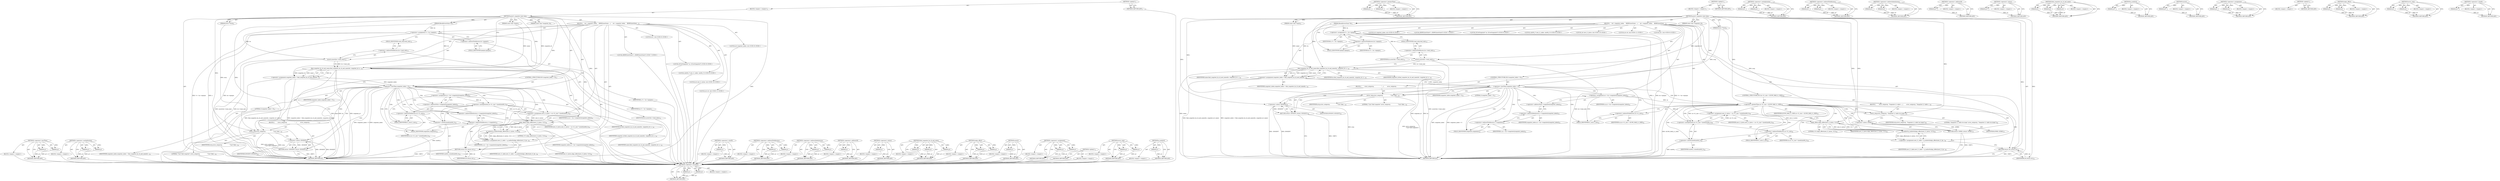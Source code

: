 digraph "&lt;operator&gt;.sizeOf" {
vulnerable_124 [label=<(METHOD,&lt;operator&gt;.lessThan)>];
vulnerable_125 [label=<(PARAM,p1)>];
vulnerable_126 [label=<(PARAM,p2)>];
vulnerable_127 [label=<(BLOCK,&lt;empty&gt;,&lt;empty&gt;)>];
vulnerable_128 [label=<(METHOD_RETURN,ANY)>];
vulnerable_147 [label=<(METHOD,&lt;operator&gt;.multiplication)>];
vulnerable_148 [label=<(PARAM,p1)>];
vulnerable_149 [label=<(PARAM,p2)>];
vulnerable_150 [label=<(BLOCK,&lt;empty&gt;,&lt;empty&gt;)>];
vulnerable_151 [label=<(METHOD_RETURN,ANY)>];
vulnerable_6 [label=<(METHOD,&lt;global&gt;)<SUB>1</SUB>>];
vulnerable_7 [label=<(BLOCK,&lt;empty&gt;,&lt;empty&gt;)<SUB>1</SUB>>];
vulnerable_8 [label=<(METHOD,qcow2_snapshot_load_tmp)<SUB>1</SUB>>];
vulnerable_9 [label=<(PARAM,BlockDriverState *bs)<SUB>1</SUB>>];
vulnerable_10 [label=<(PARAM,const char *snapshot_id)<SUB>2</SUB>>];
vulnerable_11 [label=<(PARAM,const char *name)<SUB>3</SUB>>];
vulnerable_12 [label=<(PARAM,Error **errp)<SUB>4</SUB>>];
vulnerable_13 [label=<(BLOCK,{
    int i, snapshot_index;
    BDRVQcowState ...,{
    int i, snapshot_index;
    BDRVQcowState ...)<SUB>5</SUB>>];
vulnerable_14 [label="<(LOCAL,int i: int)<SUB>6</SUB>>"];
vulnerable_15 [label="<(LOCAL,int snapshot_index: int)<SUB>6</SUB>>"];
vulnerable_16 [label="<(LOCAL,BDRVQcowState* s: BDRVQcowState*)<SUB>7</SUB>>"];
vulnerable_17 [label=<(&lt;operator&gt;.assignment,*s = bs-&gt;opaque)<SUB>7</SUB>>];
vulnerable_18 [label=<(IDENTIFIER,s,*s = bs-&gt;opaque)<SUB>7</SUB>>];
vulnerable_19 [label=<(&lt;operator&gt;.indirectFieldAccess,bs-&gt;opaque)<SUB>7</SUB>>];
vulnerable_20 [label=<(IDENTIFIER,bs,*s = bs-&gt;opaque)<SUB>7</SUB>>];
vulnerable_21 [label=<(FIELD_IDENTIFIER,opaque,opaque)<SUB>7</SUB>>];
vulnerable_22 [label="<(LOCAL,QCowSnapshot* sn: QCowSnapshot*)<SUB>8</SUB>>"];
vulnerable_23 [label="<(LOCAL,uint64_t* new_l1_table: uint64_t*)<SUB>9</SUB>>"];
vulnerable_24 [label="<(LOCAL,int new_l1_bytes: int)<SUB>10</SUB>>"];
vulnerable_25 [label="<(LOCAL,int ret: int)<SUB>11</SUB>>"];
vulnerable_26 [label=<(assert,assert(bs-&gt;read_only))<SUB>13</SUB>>];
vulnerable_27 [label=<(&lt;operator&gt;.indirectFieldAccess,bs-&gt;read_only)<SUB>13</SUB>>];
vulnerable_28 [label=<(IDENTIFIER,bs,assert(bs-&gt;read_only))<SUB>13</SUB>>];
vulnerable_29 [label=<(FIELD_IDENTIFIER,read_only,read_only)<SUB>13</SUB>>];
vulnerable_30 [label=<(&lt;operator&gt;.assignment,snapshot_index = find_snapshot_by_id_and_name(b...)<SUB>16</SUB>>];
vulnerable_31 [label=<(IDENTIFIER,snapshot_index,snapshot_index = find_snapshot_by_id_and_name(b...)<SUB>16</SUB>>];
vulnerable_32 [label=<(find_snapshot_by_id_and_name,find_snapshot_by_id_and_name(bs, snapshot_id, n...)<SUB>16</SUB>>];
vulnerable_33 [label=<(IDENTIFIER,bs,find_snapshot_by_id_and_name(bs, snapshot_id, n...)<SUB>16</SUB>>];
vulnerable_34 [label=<(IDENTIFIER,snapshot_id,find_snapshot_by_id_and_name(bs, snapshot_id, n...)<SUB>16</SUB>>];
vulnerable_35 [label=<(IDENTIFIER,name,find_snapshot_by_id_and_name(bs, snapshot_id, n...)<SUB>16</SUB>>];
vulnerable_36 [label=<(CONTROL_STRUCTURE,IF,if (snapshot_index &lt; 0))<SUB>17</SUB>>];
vulnerable_37 [label=<(&lt;operator&gt;.lessThan,snapshot_index &lt; 0)<SUB>17</SUB>>];
vulnerable_38 [label=<(IDENTIFIER,snapshot_index,snapshot_index &lt; 0)<SUB>17</SUB>>];
vulnerable_39 [label=<(LITERAL,0,snapshot_index &lt; 0)<SUB>17</SUB>>];
vulnerable_40 [label=<(BLOCK,{
        error_setg(errp,
                   &quot;...,{
        error_setg(errp,
                   &quot;...)<SUB>17</SUB>>];
vulnerable_41 [label=<(error_setg,error_setg(errp,
                   &quot;Can't find...)<SUB>18</SUB>>];
vulnerable_42 [label=<(IDENTIFIER,errp,error_setg(errp,
                   &quot;Can't find...)<SUB>18</SUB>>];
vulnerable_43 [label=<(LITERAL,&quot;Can't find snapshot&quot;,error_setg(errp,
                   &quot;Can't find...)<SUB>19</SUB>>];
vulnerable_44 [label=<(RETURN,return -ENOENT;,return -ENOENT;)<SUB>20</SUB>>];
vulnerable_45 [label=<(&lt;operator&gt;.minus,-ENOENT)<SUB>20</SUB>>];
vulnerable_46 [label=<(IDENTIFIER,ENOENT,-ENOENT)<SUB>20</SUB>>];
vulnerable_47 [label=<(&lt;operator&gt;.assignment,sn = &amp;s-&gt;snapshots[snapshot_index])<SUB>22</SUB>>];
vulnerable_48 [label=<(IDENTIFIER,sn,sn = &amp;s-&gt;snapshots[snapshot_index])<SUB>22</SUB>>];
vulnerable_49 [label=<(&lt;operator&gt;.addressOf,&amp;s-&gt;snapshots[snapshot_index])<SUB>22</SUB>>];
vulnerable_50 [label=<(&lt;operator&gt;.indirectIndexAccess,s-&gt;snapshots[snapshot_index])<SUB>22</SUB>>];
vulnerable_51 [label=<(&lt;operator&gt;.indirectFieldAccess,s-&gt;snapshots)<SUB>22</SUB>>];
vulnerable_52 [label=<(IDENTIFIER,s,sn = &amp;s-&gt;snapshots[snapshot_index])<SUB>22</SUB>>];
vulnerable_53 [label=<(FIELD_IDENTIFIER,snapshots,snapshots)<SUB>22</SUB>>];
vulnerable_54 [label=<(IDENTIFIER,snapshot_index,sn = &amp;s-&gt;snapshots[snapshot_index])<SUB>22</SUB>>];
vulnerable_55 [label=<(&lt;operator&gt;.assignment,new_l1_bytes = sn-&gt;l1_size * sizeof(uint64_t))<SUB>25</SUB>>];
vulnerable_56 [label=<(IDENTIFIER,new_l1_bytes,new_l1_bytes = sn-&gt;l1_size * sizeof(uint64_t))<SUB>25</SUB>>];
vulnerable_57 [label=<(&lt;operator&gt;.multiplication,sn-&gt;l1_size * sizeof(uint64_t))<SUB>25</SUB>>];
vulnerable_58 [label=<(&lt;operator&gt;.indirectFieldAccess,sn-&gt;l1_size)<SUB>25</SUB>>];
vulnerable_59 [label=<(IDENTIFIER,sn,sn-&gt;l1_size * sizeof(uint64_t))<SUB>25</SUB>>];
vulnerable_60 [label=<(FIELD_IDENTIFIER,l1_size,l1_size)<SUB>25</SUB>>];
vulnerable_61 [label=<(&lt;operator&gt;.sizeOf,sizeof(uint64_t))<SUB>25</SUB>>];
vulnerable_62 [label=<(IDENTIFIER,uint64_t,sizeof(uint64_t))<SUB>25</SUB>>];
vulnerable_63 [label=<(&lt;operator&gt;.assignment,new_l1_table = g_malloc0(align_offset(new_l1_by...)<SUB>26</SUB>>];
vulnerable_64 [label=<(IDENTIFIER,new_l1_table,new_l1_table = g_malloc0(align_offset(new_l1_by...)<SUB>26</SUB>>];
vulnerable_65 [label=<(g_malloc0,g_malloc0(align_offset(new_l1_bytes, 512)))<SUB>26</SUB>>];
vulnerable_66 [label=<(align_offset,align_offset(new_l1_bytes, 512))<SUB>26</SUB>>];
vulnerable_67 [label=<(IDENTIFIER,new_l1_bytes,align_offset(new_l1_bytes, 512))<SUB>26</SUB>>];
vulnerable_68 [label=<(LITERAL,512,align_offset(new_l1_bytes, 512))<SUB>26</SUB>>];
vulnerable_69 [label=<(RETURN,return ret;,return ret;)<SUB>27</SUB>>];
vulnerable_70 [label=<(IDENTIFIER,ret,return ret;)<SUB>27</SUB>>];
vulnerable_71 [label=<(METHOD_RETURN,int)<SUB>1</SUB>>];
vulnerable_73 [label=<(METHOD_RETURN,ANY)<SUB>1</SUB>>];
vulnerable_152 [label=<(METHOD,&lt;operator&gt;.sizeOf)>];
vulnerable_153 [label=<(PARAM,p1)>];
vulnerable_154 [label=<(BLOCK,&lt;empty&gt;,&lt;empty&gt;)>];
vulnerable_155 [label=<(METHOD_RETURN,ANY)>];
vulnerable_109 [label=<(METHOD,&lt;operator&gt;.indirectFieldAccess)>];
vulnerable_110 [label=<(PARAM,p1)>];
vulnerable_111 [label=<(PARAM,p2)>];
vulnerable_112 [label=<(BLOCK,&lt;empty&gt;,&lt;empty&gt;)>];
vulnerable_113 [label=<(METHOD_RETURN,ANY)>];
vulnerable_142 [label=<(METHOD,&lt;operator&gt;.indirectIndexAccess)>];
vulnerable_143 [label=<(PARAM,p1)>];
vulnerable_144 [label=<(PARAM,p2)>];
vulnerable_145 [label=<(BLOCK,&lt;empty&gt;,&lt;empty&gt;)>];
vulnerable_146 [label=<(METHOD_RETURN,ANY)>];
vulnerable_138 [label=<(METHOD,&lt;operator&gt;.addressOf)>];
vulnerable_139 [label=<(PARAM,p1)>];
vulnerable_140 [label=<(BLOCK,&lt;empty&gt;,&lt;empty&gt;)>];
vulnerable_141 [label=<(METHOD_RETURN,ANY)>];
vulnerable_134 [label=<(METHOD,&lt;operator&gt;.minus)>];
vulnerable_135 [label=<(PARAM,p1)>];
vulnerable_136 [label=<(BLOCK,&lt;empty&gt;,&lt;empty&gt;)>];
vulnerable_137 [label=<(METHOD_RETURN,ANY)>];
vulnerable_118 [label=<(METHOD,find_snapshot_by_id_and_name)>];
vulnerable_119 [label=<(PARAM,p1)>];
vulnerable_120 [label=<(PARAM,p2)>];
vulnerable_121 [label=<(PARAM,p3)>];
vulnerable_122 [label=<(BLOCK,&lt;empty&gt;,&lt;empty&gt;)>];
vulnerable_123 [label=<(METHOD_RETURN,ANY)>];
vulnerable_160 [label=<(METHOD,align_offset)>];
vulnerable_161 [label=<(PARAM,p1)>];
vulnerable_162 [label=<(PARAM,p2)>];
vulnerable_163 [label=<(BLOCK,&lt;empty&gt;,&lt;empty&gt;)>];
vulnerable_164 [label=<(METHOD_RETURN,ANY)>];
vulnerable_114 [label=<(METHOD,assert)>];
vulnerable_115 [label=<(PARAM,p1)>];
vulnerable_116 [label=<(BLOCK,&lt;empty&gt;,&lt;empty&gt;)>];
vulnerable_117 [label=<(METHOD_RETURN,ANY)>];
vulnerable_104 [label=<(METHOD,&lt;operator&gt;.assignment)>];
vulnerable_105 [label=<(PARAM,p1)>];
vulnerable_106 [label=<(PARAM,p2)>];
vulnerable_107 [label=<(BLOCK,&lt;empty&gt;,&lt;empty&gt;)>];
vulnerable_108 [label=<(METHOD_RETURN,ANY)>];
vulnerable_98 [label=<(METHOD,&lt;global&gt;)<SUB>1</SUB>>];
vulnerable_99 [label=<(BLOCK,&lt;empty&gt;,&lt;empty&gt;)>];
vulnerable_100 [label=<(METHOD_RETURN,ANY)>];
vulnerable_129 [label=<(METHOD,error_setg)>];
vulnerable_130 [label=<(PARAM,p1)>];
vulnerable_131 [label=<(PARAM,p2)>];
vulnerable_132 [label=<(BLOCK,&lt;empty&gt;,&lt;empty&gt;)>];
vulnerable_133 [label=<(METHOD_RETURN,ANY)>];
vulnerable_156 [label=<(METHOD,g_malloc0)>];
vulnerable_157 [label=<(PARAM,p1)>];
vulnerable_158 [label=<(BLOCK,&lt;empty&gt;,&lt;empty&gt;)>];
vulnerable_159 [label=<(METHOD_RETURN,ANY)>];
fixed_139 [label=<(METHOD,&lt;operator&gt;.lessThan)>];
fixed_140 [label=<(PARAM,p1)>];
fixed_141 [label=<(PARAM,p2)>];
fixed_142 [label=<(BLOCK,&lt;empty&gt;,&lt;empty&gt;)>];
fixed_143 [label=<(METHOD_RETURN,ANY)>];
fixed_162 [label=<(METHOD,&lt;operator&gt;.greaterThan)>];
fixed_163 [label=<(PARAM,p1)>];
fixed_164 [label=<(PARAM,p2)>];
fixed_165 [label=<(BLOCK,&lt;empty&gt;,&lt;empty&gt;)>];
fixed_166 [label=<(METHOD_RETURN,ANY)>];
fixed_6 [label=<(METHOD,&lt;global&gt;)<SUB>1</SUB>>];
fixed_7 [label=<(BLOCK,&lt;empty&gt;,&lt;empty&gt;)<SUB>1</SUB>>];
fixed_8 [label=<(METHOD,qcow2_snapshot_load_tmp)<SUB>1</SUB>>];
fixed_9 [label=<(PARAM,BlockDriverState *bs)<SUB>1</SUB>>];
fixed_10 [label=<(PARAM,const char *snapshot_id)<SUB>2</SUB>>];
fixed_11 [label=<(PARAM,const char *name)<SUB>3</SUB>>];
fixed_12 [label=<(PARAM,Error **errp)<SUB>4</SUB>>];
fixed_13 [label=<(BLOCK,{
    int i, snapshot_index;
    BDRVQcowState ...,{
    int i, snapshot_index;
    BDRVQcowState ...)<SUB>5</SUB>>];
fixed_14 [label="<(LOCAL,int i: int)<SUB>6</SUB>>"];
fixed_15 [label="<(LOCAL,int snapshot_index: int)<SUB>6</SUB>>"];
fixed_16 [label="<(LOCAL,BDRVQcowState* s: BDRVQcowState*)<SUB>7</SUB>>"];
fixed_17 [label=<(&lt;operator&gt;.assignment,*s = bs-&gt;opaque)<SUB>7</SUB>>];
fixed_18 [label=<(IDENTIFIER,s,*s = bs-&gt;opaque)<SUB>7</SUB>>];
fixed_19 [label=<(&lt;operator&gt;.indirectFieldAccess,bs-&gt;opaque)<SUB>7</SUB>>];
fixed_20 [label=<(IDENTIFIER,bs,*s = bs-&gt;opaque)<SUB>7</SUB>>];
fixed_21 [label=<(FIELD_IDENTIFIER,opaque,opaque)<SUB>7</SUB>>];
fixed_22 [label="<(LOCAL,QCowSnapshot* sn: QCowSnapshot*)<SUB>8</SUB>>"];
fixed_23 [label="<(LOCAL,uint64_t* new_l1_table: uint64_t*)<SUB>9</SUB>>"];
fixed_24 [label="<(LOCAL,int new_l1_bytes: int)<SUB>10</SUB>>"];
fixed_25 [label="<(LOCAL,int ret: int)<SUB>11</SUB>>"];
fixed_26 [label=<(assert,assert(bs-&gt;read_only))<SUB>13</SUB>>];
fixed_27 [label=<(&lt;operator&gt;.indirectFieldAccess,bs-&gt;read_only)<SUB>13</SUB>>];
fixed_28 [label=<(IDENTIFIER,bs,assert(bs-&gt;read_only))<SUB>13</SUB>>];
fixed_29 [label=<(FIELD_IDENTIFIER,read_only,read_only)<SUB>13</SUB>>];
fixed_30 [label=<(&lt;operator&gt;.assignment,snapshot_index = find_snapshot_by_id_and_name(b...)<SUB>16</SUB>>];
fixed_31 [label=<(IDENTIFIER,snapshot_index,snapshot_index = find_snapshot_by_id_and_name(b...)<SUB>16</SUB>>];
fixed_32 [label=<(find_snapshot_by_id_and_name,find_snapshot_by_id_and_name(bs, snapshot_id, n...)<SUB>16</SUB>>];
fixed_33 [label=<(IDENTIFIER,bs,find_snapshot_by_id_and_name(bs, snapshot_id, n...)<SUB>16</SUB>>];
fixed_34 [label=<(IDENTIFIER,snapshot_id,find_snapshot_by_id_and_name(bs, snapshot_id, n...)<SUB>16</SUB>>];
fixed_35 [label=<(IDENTIFIER,name,find_snapshot_by_id_and_name(bs, snapshot_id, n...)<SUB>16</SUB>>];
fixed_36 [label=<(CONTROL_STRUCTURE,IF,if (snapshot_index &lt; 0))<SUB>17</SUB>>];
fixed_37 [label=<(&lt;operator&gt;.lessThan,snapshot_index &lt; 0)<SUB>17</SUB>>];
fixed_38 [label=<(IDENTIFIER,snapshot_index,snapshot_index &lt; 0)<SUB>17</SUB>>];
fixed_39 [label=<(LITERAL,0,snapshot_index &lt; 0)<SUB>17</SUB>>];
fixed_40 [label=<(BLOCK,{
        error_setg(errp,
                   &quot;...,{
        error_setg(errp,
                   &quot;...)<SUB>17</SUB>>];
fixed_41 [label=<(error_setg,error_setg(errp,
                   &quot;Can't find...)<SUB>18</SUB>>];
fixed_42 [label=<(IDENTIFIER,errp,error_setg(errp,
                   &quot;Can't find...)<SUB>18</SUB>>];
fixed_43 [label=<(LITERAL,&quot;Can't find snapshot&quot;,error_setg(errp,
                   &quot;Can't find...)<SUB>19</SUB>>];
fixed_44 [label=<(RETURN,return -ENOENT;,return -ENOENT;)<SUB>20</SUB>>];
fixed_45 [label=<(&lt;operator&gt;.minus,-ENOENT)<SUB>20</SUB>>];
fixed_46 [label=<(IDENTIFIER,ENOENT,-ENOENT)<SUB>20</SUB>>];
fixed_47 [label=<(&lt;operator&gt;.assignment,sn = &amp;s-&gt;snapshots[snapshot_index])<SUB>22</SUB>>];
fixed_48 [label=<(IDENTIFIER,sn,sn = &amp;s-&gt;snapshots[snapshot_index])<SUB>22</SUB>>];
fixed_49 [label=<(&lt;operator&gt;.addressOf,&amp;s-&gt;snapshots[snapshot_index])<SUB>22</SUB>>];
fixed_50 [label=<(&lt;operator&gt;.indirectIndexAccess,s-&gt;snapshots[snapshot_index])<SUB>22</SUB>>];
fixed_51 [label=<(&lt;operator&gt;.indirectFieldAccess,s-&gt;snapshots)<SUB>22</SUB>>];
fixed_52 [label=<(IDENTIFIER,s,sn = &amp;s-&gt;snapshots[snapshot_index])<SUB>22</SUB>>];
fixed_53 [label=<(FIELD_IDENTIFIER,snapshots,snapshots)<SUB>22</SUB>>];
fixed_54 [label=<(IDENTIFIER,snapshot_index,sn = &amp;s-&gt;snapshots[snapshot_index])<SUB>22</SUB>>];
fixed_55 [label=<(CONTROL_STRUCTURE,IF,if (sn-&gt;l1_size &gt; QCOW_MAX_L1_SIZE))<SUB>25</SUB>>];
fixed_56 [label=<(&lt;operator&gt;.greaterThan,sn-&gt;l1_size &gt; QCOW_MAX_L1_SIZE)<SUB>25</SUB>>];
fixed_57 [label=<(&lt;operator&gt;.indirectFieldAccess,sn-&gt;l1_size)<SUB>25</SUB>>];
fixed_58 [label=<(IDENTIFIER,sn,sn-&gt;l1_size &gt; QCOW_MAX_L1_SIZE)<SUB>25</SUB>>];
fixed_59 [label=<(FIELD_IDENTIFIER,l1_size,l1_size)<SUB>25</SUB>>];
fixed_60 [label=<(IDENTIFIER,QCOW_MAX_L1_SIZE,sn-&gt;l1_size &gt; QCOW_MAX_L1_SIZE)<SUB>25</SUB>>];
fixed_61 [label=<(BLOCK,{
        error_setg(errp, &quot;Snapshot L1 table t...,{
        error_setg(errp, &quot;Snapshot L1 table t...)<SUB>25</SUB>>];
fixed_62 [label=<(error_setg,error_setg(errp, &quot;Snapshot L1 table too large&quot;))<SUB>26</SUB>>];
fixed_63 [label=<(IDENTIFIER,errp,error_setg(errp, &quot;Snapshot L1 table too large&quot;))<SUB>26</SUB>>];
fixed_64 [label=<(LITERAL,&quot;Snapshot L1 table too large&quot;,error_setg(errp, &quot;Snapshot L1 table too large&quot;))<SUB>26</SUB>>];
fixed_65 [label=<(RETURN,return -EFBIG;,return -EFBIG;)<SUB>27</SUB>>];
fixed_66 [label=<(&lt;operator&gt;.minus,-EFBIG)<SUB>27</SUB>>];
fixed_67 [label=<(IDENTIFIER,EFBIG,-EFBIG)<SUB>27</SUB>>];
fixed_68 [label=<(&lt;operator&gt;.assignment,new_l1_bytes = sn-&gt;l1_size * sizeof(uint64_t))<SUB>29</SUB>>];
fixed_69 [label=<(IDENTIFIER,new_l1_bytes,new_l1_bytes = sn-&gt;l1_size * sizeof(uint64_t))<SUB>29</SUB>>];
fixed_70 [label=<(&lt;operator&gt;.multiplication,sn-&gt;l1_size * sizeof(uint64_t))<SUB>29</SUB>>];
fixed_71 [label=<(&lt;operator&gt;.indirectFieldAccess,sn-&gt;l1_size)<SUB>29</SUB>>];
fixed_72 [label=<(IDENTIFIER,sn,sn-&gt;l1_size * sizeof(uint64_t))<SUB>29</SUB>>];
fixed_73 [label=<(FIELD_IDENTIFIER,l1_size,l1_size)<SUB>29</SUB>>];
fixed_74 [label=<(&lt;operator&gt;.sizeOf,sizeof(uint64_t))<SUB>29</SUB>>];
fixed_75 [label=<(IDENTIFIER,uint64_t,sizeof(uint64_t))<SUB>29</SUB>>];
fixed_76 [label=<(&lt;operator&gt;.assignment,new_l1_table = g_malloc0(align_offset(new_l1_by...)<SUB>30</SUB>>];
fixed_77 [label=<(IDENTIFIER,new_l1_table,new_l1_table = g_malloc0(align_offset(new_l1_by...)<SUB>30</SUB>>];
fixed_78 [label=<(g_malloc0,g_malloc0(align_offset(new_l1_bytes, 512)))<SUB>30</SUB>>];
fixed_79 [label=<(align_offset,align_offset(new_l1_bytes, 512))<SUB>30</SUB>>];
fixed_80 [label=<(IDENTIFIER,new_l1_bytes,align_offset(new_l1_bytes, 512))<SUB>30</SUB>>];
fixed_81 [label=<(LITERAL,512,align_offset(new_l1_bytes, 512))<SUB>30</SUB>>];
fixed_82 [label=<(RETURN,return ret;,return ret;)<SUB>31</SUB>>];
fixed_83 [label=<(IDENTIFIER,ret,return ret;)<SUB>31</SUB>>];
fixed_84 [label=<(METHOD_RETURN,int)<SUB>1</SUB>>];
fixed_86 [label=<(METHOD_RETURN,ANY)<SUB>1</SUB>>];
fixed_167 [label=<(METHOD,&lt;operator&gt;.multiplication)>];
fixed_168 [label=<(PARAM,p1)>];
fixed_169 [label=<(PARAM,p2)>];
fixed_170 [label=<(BLOCK,&lt;empty&gt;,&lt;empty&gt;)>];
fixed_171 [label=<(METHOD_RETURN,ANY)>];
fixed_124 [label=<(METHOD,&lt;operator&gt;.indirectFieldAccess)>];
fixed_125 [label=<(PARAM,p1)>];
fixed_126 [label=<(PARAM,p2)>];
fixed_127 [label=<(BLOCK,&lt;empty&gt;,&lt;empty&gt;)>];
fixed_128 [label=<(METHOD_RETURN,ANY)>];
fixed_157 [label=<(METHOD,&lt;operator&gt;.indirectIndexAccess)>];
fixed_158 [label=<(PARAM,p1)>];
fixed_159 [label=<(PARAM,p2)>];
fixed_160 [label=<(BLOCK,&lt;empty&gt;,&lt;empty&gt;)>];
fixed_161 [label=<(METHOD_RETURN,ANY)>];
fixed_153 [label=<(METHOD,&lt;operator&gt;.addressOf)>];
fixed_154 [label=<(PARAM,p1)>];
fixed_155 [label=<(BLOCK,&lt;empty&gt;,&lt;empty&gt;)>];
fixed_156 [label=<(METHOD_RETURN,ANY)>];
fixed_149 [label=<(METHOD,&lt;operator&gt;.minus)>];
fixed_150 [label=<(PARAM,p1)>];
fixed_151 [label=<(BLOCK,&lt;empty&gt;,&lt;empty&gt;)>];
fixed_152 [label=<(METHOD_RETURN,ANY)>];
fixed_133 [label=<(METHOD,find_snapshot_by_id_and_name)>];
fixed_134 [label=<(PARAM,p1)>];
fixed_135 [label=<(PARAM,p2)>];
fixed_136 [label=<(PARAM,p3)>];
fixed_137 [label=<(BLOCK,&lt;empty&gt;,&lt;empty&gt;)>];
fixed_138 [label=<(METHOD_RETURN,ANY)>];
fixed_176 [label=<(METHOD,g_malloc0)>];
fixed_177 [label=<(PARAM,p1)>];
fixed_178 [label=<(BLOCK,&lt;empty&gt;,&lt;empty&gt;)>];
fixed_179 [label=<(METHOD_RETURN,ANY)>];
fixed_129 [label=<(METHOD,assert)>];
fixed_130 [label=<(PARAM,p1)>];
fixed_131 [label=<(BLOCK,&lt;empty&gt;,&lt;empty&gt;)>];
fixed_132 [label=<(METHOD_RETURN,ANY)>];
fixed_119 [label=<(METHOD,&lt;operator&gt;.assignment)>];
fixed_120 [label=<(PARAM,p1)>];
fixed_121 [label=<(PARAM,p2)>];
fixed_122 [label=<(BLOCK,&lt;empty&gt;,&lt;empty&gt;)>];
fixed_123 [label=<(METHOD_RETURN,ANY)>];
fixed_113 [label=<(METHOD,&lt;global&gt;)<SUB>1</SUB>>];
fixed_114 [label=<(BLOCK,&lt;empty&gt;,&lt;empty&gt;)>];
fixed_115 [label=<(METHOD_RETURN,ANY)>];
fixed_180 [label=<(METHOD,align_offset)>];
fixed_181 [label=<(PARAM,p1)>];
fixed_182 [label=<(PARAM,p2)>];
fixed_183 [label=<(BLOCK,&lt;empty&gt;,&lt;empty&gt;)>];
fixed_184 [label=<(METHOD_RETURN,ANY)>];
fixed_144 [label=<(METHOD,error_setg)>];
fixed_145 [label=<(PARAM,p1)>];
fixed_146 [label=<(PARAM,p2)>];
fixed_147 [label=<(BLOCK,&lt;empty&gt;,&lt;empty&gt;)>];
fixed_148 [label=<(METHOD_RETURN,ANY)>];
fixed_172 [label=<(METHOD,&lt;operator&gt;.sizeOf)>];
fixed_173 [label=<(PARAM,p1)>];
fixed_174 [label=<(BLOCK,&lt;empty&gt;,&lt;empty&gt;)>];
fixed_175 [label=<(METHOD_RETURN,ANY)>];
vulnerable_124 -> vulnerable_125  [key=0, label="AST: "];
vulnerable_124 -> vulnerable_125  [key=1, label="DDG: "];
vulnerable_124 -> vulnerable_127  [key=0, label="AST: "];
vulnerable_124 -> vulnerable_126  [key=0, label="AST: "];
vulnerable_124 -> vulnerable_126  [key=1, label="DDG: "];
vulnerable_124 -> vulnerable_128  [key=0, label="AST: "];
vulnerable_124 -> vulnerable_128  [key=1, label="CFG: "];
vulnerable_125 -> vulnerable_128  [key=0, label="DDG: p1"];
vulnerable_126 -> vulnerable_128  [key=0, label="DDG: p2"];
vulnerable_127 -> fixed_139  [key=0];
vulnerable_128 -> fixed_139  [key=0];
vulnerable_147 -> vulnerable_148  [key=0, label="AST: "];
vulnerable_147 -> vulnerable_148  [key=1, label="DDG: "];
vulnerable_147 -> vulnerable_150  [key=0, label="AST: "];
vulnerable_147 -> vulnerable_149  [key=0, label="AST: "];
vulnerable_147 -> vulnerable_149  [key=1, label="DDG: "];
vulnerable_147 -> vulnerable_151  [key=0, label="AST: "];
vulnerable_147 -> vulnerable_151  [key=1, label="CFG: "];
vulnerable_148 -> vulnerable_151  [key=0, label="DDG: p1"];
vulnerable_149 -> vulnerable_151  [key=0, label="DDG: p2"];
vulnerable_150 -> fixed_139  [key=0];
vulnerable_151 -> fixed_139  [key=0];
vulnerable_6 -> vulnerable_7  [key=0, label="AST: "];
vulnerable_6 -> vulnerable_73  [key=0, label="AST: "];
vulnerable_6 -> vulnerable_73  [key=1, label="CFG: "];
vulnerable_7 -> vulnerable_8  [key=0, label="AST: "];
vulnerable_8 -> vulnerable_9  [key=0, label="AST: "];
vulnerable_8 -> vulnerable_9  [key=1, label="DDG: "];
vulnerable_8 -> vulnerable_10  [key=0, label="AST: "];
vulnerable_8 -> vulnerable_10  [key=1, label="DDG: "];
vulnerable_8 -> vulnerable_11  [key=0, label="AST: "];
vulnerable_8 -> vulnerable_11  [key=1, label="DDG: "];
vulnerable_8 -> vulnerable_12  [key=0, label="AST: "];
vulnerable_8 -> vulnerable_12  [key=1, label="DDG: "];
vulnerable_8 -> vulnerable_13  [key=0, label="AST: "];
vulnerable_8 -> vulnerable_71  [key=0, label="AST: "];
vulnerable_8 -> vulnerable_21  [key=0, label="CFG: "];
vulnerable_8 -> vulnerable_69  [key=0, label="DDG: "];
vulnerable_8 -> vulnerable_70  [key=0, label="DDG: "];
vulnerable_8 -> vulnerable_32  [key=0, label="DDG: "];
vulnerable_8 -> vulnerable_37  [key=0, label="DDG: "];
vulnerable_8 -> vulnerable_41  [key=0, label="DDG: "];
vulnerable_8 -> vulnerable_66  [key=0, label="DDG: "];
vulnerable_8 -> vulnerable_45  [key=0, label="DDG: "];
vulnerable_9 -> vulnerable_17  [key=0, label="DDG: bs"];
vulnerable_9 -> vulnerable_26  [key=0, label="DDG: bs"];
vulnerable_9 -> vulnerable_32  [key=0, label="DDG: bs"];
vulnerable_10 -> vulnerable_32  [key=0, label="DDG: snapshot_id"];
vulnerable_11 -> vulnerable_32  [key=0, label="DDG: name"];
vulnerable_12 -> vulnerable_41  [key=0, label="DDG: errp"];
vulnerable_13 -> vulnerable_14  [key=0, label="AST: "];
vulnerable_13 -> vulnerable_15  [key=0, label="AST: "];
vulnerable_13 -> vulnerable_16  [key=0, label="AST: "];
vulnerable_13 -> vulnerable_17  [key=0, label="AST: "];
vulnerable_13 -> vulnerable_22  [key=0, label="AST: "];
vulnerable_13 -> vulnerable_23  [key=0, label="AST: "];
vulnerable_13 -> vulnerable_24  [key=0, label="AST: "];
vulnerable_13 -> vulnerable_25  [key=0, label="AST: "];
vulnerable_13 -> vulnerable_26  [key=0, label="AST: "];
vulnerable_13 -> vulnerable_30  [key=0, label="AST: "];
vulnerable_13 -> vulnerable_36  [key=0, label="AST: "];
vulnerable_13 -> vulnerable_47  [key=0, label="AST: "];
vulnerable_13 -> vulnerable_55  [key=0, label="AST: "];
vulnerable_13 -> vulnerable_63  [key=0, label="AST: "];
vulnerable_13 -> vulnerable_69  [key=0, label="AST: "];
vulnerable_14 -> fixed_139  [key=0];
vulnerable_15 -> fixed_139  [key=0];
vulnerable_16 -> fixed_139  [key=0];
vulnerable_17 -> vulnerable_18  [key=0, label="AST: "];
vulnerable_17 -> vulnerable_19  [key=0, label="AST: "];
vulnerable_17 -> vulnerable_29  [key=0, label="CFG: "];
vulnerable_17 -> vulnerable_71  [key=0, label="DDG: s"];
vulnerable_17 -> vulnerable_71  [key=1, label="DDG: bs-&gt;opaque"];
vulnerable_17 -> vulnerable_71  [key=2, label="DDG: *s = bs-&gt;opaque"];
vulnerable_18 -> fixed_139  [key=0];
vulnerable_19 -> vulnerable_20  [key=0, label="AST: "];
vulnerable_19 -> vulnerable_21  [key=0, label="AST: "];
vulnerable_19 -> vulnerable_17  [key=0, label="CFG: "];
vulnerable_20 -> fixed_139  [key=0];
vulnerable_21 -> vulnerable_19  [key=0, label="CFG: "];
vulnerable_22 -> fixed_139  [key=0];
vulnerable_23 -> fixed_139  [key=0];
vulnerable_24 -> fixed_139  [key=0];
vulnerable_25 -> fixed_139  [key=0];
vulnerable_26 -> vulnerable_27  [key=0, label="AST: "];
vulnerable_26 -> vulnerable_32  [key=0, label="CFG: "];
vulnerable_26 -> vulnerable_32  [key=1, label="DDG: bs-&gt;read_only"];
vulnerable_26 -> vulnerable_71  [key=0, label="DDG: bs-&gt;read_only"];
vulnerable_26 -> vulnerable_71  [key=1, label="DDG: assert(bs-&gt;read_only)"];
vulnerable_27 -> vulnerable_28  [key=0, label="AST: "];
vulnerable_27 -> vulnerable_29  [key=0, label="AST: "];
vulnerable_27 -> vulnerable_26  [key=0, label="CFG: "];
vulnerable_28 -> fixed_139  [key=0];
vulnerable_29 -> vulnerable_27  [key=0, label="CFG: "];
vulnerable_30 -> vulnerable_31  [key=0, label="AST: "];
vulnerable_30 -> vulnerable_32  [key=0, label="AST: "];
vulnerable_30 -> vulnerable_37  [key=0, label="CFG: "];
vulnerable_30 -> vulnerable_37  [key=1, label="DDG: snapshot_index"];
vulnerable_30 -> vulnerable_71  [key=0, label="DDG: find_snapshot_by_id_and_name(bs, snapshot_id, name)"];
vulnerable_30 -> vulnerable_71  [key=1, label="DDG: snapshot_index = find_snapshot_by_id_and_name(bs, snapshot_id, name)"];
vulnerable_31 -> fixed_139  [key=0];
vulnerable_32 -> vulnerable_33  [key=0, label="AST: "];
vulnerable_32 -> vulnerable_34  [key=0, label="AST: "];
vulnerable_32 -> vulnerable_35  [key=0, label="AST: "];
vulnerable_32 -> vulnerable_30  [key=0, label="CFG: "];
vulnerable_32 -> vulnerable_30  [key=1, label="DDG: bs"];
vulnerable_32 -> vulnerable_30  [key=2, label="DDG: snapshot_id"];
vulnerable_32 -> vulnerable_30  [key=3, label="DDG: name"];
vulnerable_32 -> vulnerable_71  [key=0, label="DDG: bs"];
vulnerable_32 -> vulnerable_71  [key=1, label="DDG: snapshot_id"];
vulnerable_32 -> vulnerable_71  [key=2, label="DDG: name"];
vulnerable_33 -> fixed_139  [key=0];
vulnerable_34 -> fixed_139  [key=0];
vulnerable_35 -> fixed_139  [key=0];
vulnerable_36 -> vulnerable_37  [key=0, label="AST: "];
vulnerable_36 -> vulnerable_40  [key=0, label="AST: "];
vulnerable_37 -> vulnerable_38  [key=0, label="AST: "];
vulnerable_37 -> vulnerable_39  [key=0, label="AST: "];
vulnerable_37 -> vulnerable_41  [key=0, label="CFG: "];
vulnerable_37 -> vulnerable_41  [key=1, label="CDG: "];
vulnerable_37 -> vulnerable_53  [key=0, label="CFG: "];
vulnerable_37 -> vulnerable_53  [key=1, label="CDG: "];
vulnerable_37 -> vulnerable_71  [key=0, label="DDG: snapshot_index"];
vulnerable_37 -> vulnerable_71  [key=1, label="DDG: snapshot_index &lt; 0"];
vulnerable_37 -> vulnerable_47  [key=0, label="CDG: "];
vulnerable_37 -> vulnerable_58  [key=0, label="CDG: "];
vulnerable_37 -> vulnerable_49  [key=0, label="CDG: "];
vulnerable_37 -> vulnerable_60  [key=0, label="CDG: "];
vulnerable_37 -> vulnerable_61  [key=0, label="CDG: "];
vulnerable_37 -> vulnerable_51  [key=0, label="CDG: "];
vulnerable_37 -> vulnerable_57  [key=0, label="CDG: "];
vulnerable_37 -> vulnerable_66  [key=0, label="CDG: "];
vulnerable_37 -> vulnerable_69  [key=0, label="CDG: "];
vulnerable_37 -> vulnerable_45  [key=0, label="CDG: "];
vulnerable_37 -> vulnerable_63  [key=0, label="CDG: "];
vulnerable_37 -> vulnerable_65  [key=0, label="CDG: "];
vulnerable_37 -> vulnerable_50  [key=0, label="CDG: "];
vulnerable_37 -> vulnerable_44  [key=0, label="CDG: "];
vulnerable_37 -> vulnerable_55  [key=0, label="CDG: "];
vulnerable_38 -> fixed_139  [key=0];
vulnerable_39 -> fixed_139  [key=0];
vulnerable_40 -> vulnerable_41  [key=0, label="AST: "];
vulnerable_40 -> vulnerable_44  [key=0, label="AST: "];
vulnerable_41 -> vulnerable_42  [key=0, label="AST: "];
vulnerable_41 -> vulnerable_43  [key=0, label="AST: "];
vulnerable_41 -> vulnerable_45  [key=0, label="CFG: "];
vulnerable_41 -> vulnerable_71  [key=0, label="DDG: errp"];
vulnerable_41 -> vulnerable_71  [key=1, label="DDG: error_setg(errp,
                   &quot;Can't find snapshot&quot;)"];
vulnerable_42 -> fixed_139  [key=0];
vulnerable_43 -> fixed_139  [key=0];
vulnerable_44 -> vulnerable_45  [key=0, label="AST: "];
vulnerable_44 -> vulnerable_71  [key=0, label="CFG: "];
vulnerable_44 -> vulnerable_71  [key=1, label="DDG: &lt;RET&gt;"];
vulnerable_45 -> vulnerable_46  [key=0, label="AST: "];
vulnerable_45 -> vulnerable_44  [key=0, label="CFG: "];
vulnerable_45 -> vulnerable_44  [key=1, label="DDG: -ENOENT"];
vulnerable_45 -> vulnerable_71  [key=0, label="DDG: ENOENT"];
vulnerable_45 -> vulnerable_71  [key=1, label="DDG: -ENOENT"];
vulnerable_46 -> fixed_139  [key=0];
vulnerable_47 -> vulnerable_48  [key=0, label="AST: "];
vulnerable_47 -> vulnerable_49  [key=0, label="AST: "];
vulnerable_47 -> vulnerable_60  [key=0, label="CFG: "];
vulnerable_47 -> vulnerable_57  [key=0, label="DDG: sn"];
vulnerable_48 -> fixed_139  [key=0];
vulnerable_49 -> vulnerable_50  [key=0, label="AST: "];
vulnerable_49 -> vulnerable_47  [key=0, label="CFG: "];
vulnerable_50 -> vulnerable_51  [key=0, label="AST: "];
vulnerable_50 -> vulnerable_54  [key=0, label="AST: "];
vulnerable_50 -> vulnerable_49  [key=0, label="CFG: "];
vulnerable_51 -> vulnerable_52  [key=0, label="AST: "];
vulnerable_51 -> vulnerable_53  [key=0, label="AST: "];
vulnerable_51 -> vulnerable_50  [key=0, label="CFG: "];
vulnerable_52 -> fixed_139  [key=0];
vulnerable_53 -> vulnerable_51  [key=0, label="CFG: "];
vulnerable_54 -> fixed_139  [key=0];
vulnerable_55 -> vulnerable_56  [key=0, label="AST: "];
vulnerable_55 -> vulnerable_57  [key=0, label="AST: "];
vulnerable_55 -> vulnerable_66  [key=0, label="CFG: "];
vulnerable_55 -> vulnerable_66  [key=1, label="DDG: new_l1_bytes"];
vulnerable_56 -> fixed_139  [key=0];
vulnerable_57 -> vulnerable_58  [key=0, label="AST: "];
vulnerable_57 -> vulnerable_61  [key=0, label="AST: "];
vulnerable_57 -> vulnerable_55  [key=0, label="CFG: "];
vulnerable_57 -> vulnerable_55  [key=1, label="DDG: sn-&gt;l1_size"];
vulnerable_58 -> vulnerable_59  [key=0, label="AST: "];
vulnerable_58 -> vulnerable_60  [key=0, label="AST: "];
vulnerable_58 -> vulnerable_61  [key=0, label="CFG: "];
vulnerable_59 -> fixed_139  [key=0];
vulnerable_60 -> vulnerable_58  [key=0, label="CFG: "];
vulnerable_61 -> vulnerable_62  [key=0, label="AST: "];
vulnerable_61 -> vulnerable_57  [key=0, label="CFG: "];
vulnerable_61 -> vulnerable_71  [key=0, label="DDG: uint64_t"];
vulnerable_62 -> fixed_139  [key=0];
vulnerable_63 -> vulnerable_64  [key=0, label="AST: "];
vulnerable_63 -> vulnerable_65  [key=0, label="AST: "];
vulnerable_63 -> vulnerable_69  [key=0, label="CFG: "];
vulnerable_64 -> fixed_139  [key=0];
vulnerable_65 -> vulnerable_66  [key=0, label="AST: "];
vulnerable_65 -> vulnerable_63  [key=0, label="CFG: "];
vulnerable_65 -> vulnerable_63  [key=1, label="DDG: align_offset(new_l1_bytes, 512)"];
vulnerable_66 -> vulnerable_67  [key=0, label="AST: "];
vulnerable_66 -> vulnerable_68  [key=0, label="AST: "];
vulnerable_66 -> vulnerable_65  [key=0, label="CFG: "];
vulnerable_66 -> vulnerable_65  [key=1, label="DDG: new_l1_bytes"];
vulnerable_66 -> vulnerable_65  [key=2, label="DDG: 512"];
vulnerable_67 -> fixed_139  [key=0];
vulnerable_68 -> fixed_139  [key=0];
vulnerable_69 -> vulnerable_70  [key=0, label="AST: "];
vulnerable_69 -> vulnerable_71  [key=0, label="CFG: "];
vulnerable_69 -> vulnerable_71  [key=1, label="DDG: &lt;RET&gt;"];
vulnerable_70 -> vulnerable_69  [key=0, label="DDG: ret"];
vulnerable_71 -> fixed_139  [key=0];
vulnerable_73 -> fixed_139  [key=0];
vulnerable_152 -> vulnerable_153  [key=0, label="AST: "];
vulnerable_152 -> vulnerable_153  [key=1, label="DDG: "];
vulnerable_152 -> vulnerable_154  [key=0, label="AST: "];
vulnerable_152 -> vulnerable_155  [key=0, label="AST: "];
vulnerable_152 -> vulnerable_155  [key=1, label="CFG: "];
vulnerable_153 -> vulnerable_155  [key=0, label="DDG: p1"];
vulnerable_154 -> fixed_139  [key=0];
vulnerable_155 -> fixed_139  [key=0];
vulnerable_109 -> vulnerable_110  [key=0, label="AST: "];
vulnerable_109 -> vulnerable_110  [key=1, label="DDG: "];
vulnerable_109 -> vulnerable_112  [key=0, label="AST: "];
vulnerable_109 -> vulnerable_111  [key=0, label="AST: "];
vulnerable_109 -> vulnerable_111  [key=1, label="DDG: "];
vulnerable_109 -> vulnerable_113  [key=0, label="AST: "];
vulnerable_109 -> vulnerable_113  [key=1, label="CFG: "];
vulnerable_110 -> vulnerable_113  [key=0, label="DDG: p1"];
vulnerable_111 -> vulnerable_113  [key=0, label="DDG: p2"];
vulnerable_112 -> fixed_139  [key=0];
vulnerable_113 -> fixed_139  [key=0];
vulnerable_142 -> vulnerable_143  [key=0, label="AST: "];
vulnerable_142 -> vulnerable_143  [key=1, label="DDG: "];
vulnerable_142 -> vulnerable_145  [key=0, label="AST: "];
vulnerable_142 -> vulnerable_144  [key=0, label="AST: "];
vulnerable_142 -> vulnerable_144  [key=1, label="DDG: "];
vulnerable_142 -> vulnerable_146  [key=0, label="AST: "];
vulnerable_142 -> vulnerable_146  [key=1, label="CFG: "];
vulnerable_143 -> vulnerable_146  [key=0, label="DDG: p1"];
vulnerable_144 -> vulnerable_146  [key=0, label="DDG: p2"];
vulnerable_145 -> fixed_139  [key=0];
vulnerable_146 -> fixed_139  [key=0];
vulnerable_138 -> vulnerable_139  [key=0, label="AST: "];
vulnerable_138 -> vulnerable_139  [key=1, label="DDG: "];
vulnerable_138 -> vulnerable_140  [key=0, label="AST: "];
vulnerable_138 -> vulnerable_141  [key=0, label="AST: "];
vulnerable_138 -> vulnerable_141  [key=1, label="CFG: "];
vulnerable_139 -> vulnerable_141  [key=0, label="DDG: p1"];
vulnerable_140 -> fixed_139  [key=0];
vulnerable_141 -> fixed_139  [key=0];
vulnerable_134 -> vulnerable_135  [key=0, label="AST: "];
vulnerable_134 -> vulnerable_135  [key=1, label="DDG: "];
vulnerable_134 -> vulnerable_136  [key=0, label="AST: "];
vulnerable_134 -> vulnerable_137  [key=0, label="AST: "];
vulnerable_134 -> vulnerable_137  [key=1, label="CFG: "];
vulnerable_135 -> vulnerable_137  [key=0, label="DDG: p1"];
vulnerable_136 -> fixed_139  [key=0];
vulnerable_137 -> fixed_139  [key=0];
vulnerable_118 -> vulnerable_119  [key=0, label="AST: "];
vulnerable_118 -> vulnerable_119  [key=1, label="DDG: "];
vulnerable_118 -> vulnerable_122  [key=0, label="AST: "];
vulnerable_118 -> vulnerable_120  [key=0, label="AST: "];
vulnerable_118 -> vulnerable_120  [key=1, label="DDG: "];
vulnerable_118 -> vulnerable_123  [key=0, label="AST: "];
vulnerable_118 -> vulnerable_123  [key=1, label="CFG: "];
vulnerable_118 -> vulnerable_121  [key=0, label="AST: "];
vulnerable_118 -> vulnerable_121  [key=1, label="DDG: "];
vulnerable_119 -> vulnerable_123  [key=0, label="DDG: p1"];
vulnerable_120 -> vulnerable_123  [key=0, label="DDG: p2"];
vulnerable_121 -> vulnerable_123  [key=0, label="DDG: p3"];
vulnerable_122 -> fixed_139  [key=0];
vulnerable_123 -> fixed_139  [key=0];
vulnerable_160 -> vulnerable_161  [key=0, label="AST: "];
vulnerable_160 -> vulnerable_161  [key=1, label="DDG: "];
vulnerable_160 -> vulnerable_163  [key=0, label="AST: "];
vulnerable_160 -> vulnerable_162  [key=0, label="AST: "];
vulnerable_160 -> vulnerable_162  [key=1, label="DDG: "];
vulnerable_160 -> vulnerable_164  [key=0, label="AST: "];
vulnerable_160 -> vulnerable_164  [key=1, label="CFG: "];
vulnerable_161 -> vulnerable_164  [key=0, label="DDG: p1"];
vulnerable_162 -> vulnerable_164  [key=0, label="DDG: p2"];
vulnerable_163 -> fixed_139  [key=0];
vulnerable_164 -> fixed_139  [key=0];
vulnerable_114 -> vulnerable_115  [key=0, label="AST: "];
vulnerable_114 -> vulnerable_115  [key=1, label="DDG: "];
vulnerable_114 -> vulnerable_116  [key=0, label="AST: "];
vulnerable_114 -> vulnerable_117  [key=0, label="AST: "];
vulnerable_114 -> vulnerable_117  [key=1, label="CFG: "];
vulnerable_115 -> vulnerable_117  [key=0, label="DDG: p1"];
vulnerable_116 -> fixed_139  [key=0];
vulnerable_117 -> fixed_139  [key=0];
vulnerable_104 -> vulnerable_105  [key=0, label="AST: "];
vulnerable_104 -> vulnerable_105  [key=1, label="DDG: "];
vulnerable_104 -> vulnerable_107  [key=0, label="AST: "];
vulnerable_104 -> vulnerable_106  [key=0, label="AST: "];
vulnerable_104 -> vulnerable_106  [key=1, label="DDG: "];
vulnerable_104 -> vulnerable_108  [key=0, label="AST: "];
vulnerable_104 -> vulnerable_108  [key=1, label="CFG: "];
vulnerable_105 -> vulnerable_108  [key=0, label="DDG: p1"];
vulnerable_106 -> vulnerable_108  [key=0, label="DDG: p2"];
vulnerable_107 -> fixed_139  [key=0];
vulnerable_108 -> fixed_139  [key=0];
vulnerable_98 -> vulnerable_99  [key=0, label="AST: "];
vulnerable_98 -> vulnerable_100  [key=0, label="AST: "];
vulnerable_98 -> vulnerable_100  [key=1, label="CFG: "];
vulnerable_99 -> fixed_139  [key=0];
vulnerable_100 -> fixed_139  [key=0];
vulnerable_129 -> vulnerable_130  [key=0, label="AST: "];
vulnerable_129 -> vulnerable_130  [key=1, label="DDG: "];
vulnerable_129 -> vulnerable_132  [key=0, label="AST: "];
vulnerable_129 -> vulnerable_131  [key=0, label="AST: "];
vulnerable_129 -> vulnerable_131  [key=1, label="DDG: "];
vulnerable_129 -> vulnerable_133  [key=0, label="AST: "];
vulnerable_129 -> vulnerable_133  [key=1, label="CFG: "];
vulnerable_130 -> vulnerable_133  [key=0, label="DDG: p1"];
vulnerable_131 -> vulnerable_133  [key=0, label="DDG: p2"];
vulnerable_132 -> fixed_139  [key=0];
vulnerable_133 -> fixed_139  [key=0];
vulnerable_156 -> vulnerable_157  [key=0, label="AST: "];
vulnerable_156 -> vulnerable_157  [key=1, label="DDG: "];
vulnerable_156 -> vulnerable_158  [key=0, label="AST: "];
vulnerable_156 -> vulnerable_159  [key=0, label="AST: "];
vulnerable_156 -> vulnerable_159  [key=1, label="CFG: "];
vulnerable_157 -> vulnerable_159  [key=0, label="DDG: p1"];
vulnerable_158 -> fixed_139  [key=0];
vulnerable_159 -> fixed_139  [key=0];
fixed_139 -> fixed_140  [key=0, label="AST: "];
fixed_139 -> fixed_140  [key=1, label="DDG: "];
fixed_139 -> fixed_142  [key=0, label="AST: "];
fixed_139 -> fixed_141  [key=0, label="AST: "];
fixed_139 -> fixed_141  [key=1, label="DDG: "];
fixed_139 -> fixed_143  [key=0, label="AST: "];
fixed_139 -> fixed_143  [key=1, label="CFG: "];
fixed_140 -> fixed_143  [key=0, label="DDG: p1"];
fixed_141 -> fixed_143  [key=0, label="DDG: p2"];
fixed_162 -> fixed_163  [key=0, label="AST: "];
fixed_162 -> fixed_163  [key=1, label="DDG: "];
fixed_162 -> fixed_165  [key=0, label="AST: "];
fixed_162 -> fixed_164  [key=0, label="AST: "];
fixed_162 -> fixed_164  [key=1, label="DDG: "];
fixed_162 -> fixed_166  [key=0, label="AST: "];
fixed_162 -> fixed_166  [key=1, label="CFG: "];
fixed_163 -> fixed_166  [key=0, label="DDG: p1"];
fixed_164 -> fixed_166  [key=0, label="DDG: p2"];
fixed_6 -> fixed_7  [key=0, label="AST: "];
fixed_6 -> fixed_86  [key=0, label="AST: "];
fixed_6 -> fixed_86  [key=1, label="CFG: "];
fixed_7 -> fixed_8  [key=0, label="AST: "];
fixed_8 -> fixed_9  [key=0, label="AST: "];
fixed_8 -> fixed_9  [key=1, label="DDG: "];
fixed_8 -> fixed_10  [key=0, label="AST: "];
fixed_8 -> fixed_10  [key=1, label="DDG: "];
fixed_8 -> fixed_11  [key=0, label="AST: "];
fixed_8 -> fixed_11  [key=1, label="DDG: "];
fixed_8 -> fixed_12  [key=0, label="AST: "];
fixed_8 -> fixed_12  [key=1, label="DDG: "];
fixed_8 -> fixed_13  [key=0, label="AST: "];
fixed_8 -> fixed_84  [key=0, label="AST: "];
fixed_8 -> fixed_21  [key=0, label="CFG: "];
fixed_8 -> fixed_82  [key=0, label="DDG: "];
fixed_8 -> fixed_83  [key=0, label="DDG: "];
fixed_8 -> fixed_32  [key=0, label="DDG: "];
fixed_8 -> fixed_37  [key=0, label="DDG: "];
fixed_8 -> fixed_56  [key=0, label="DDG: "];
fixed_8 -> fixed_41  [key=0, label="DDG: "];
fixed_8 -> fixed_62  [key=0, label="DDG: "];
fixed_8 -> fixed_79  [key=0, label="DDG: "];
fixed_8 -> fixed_45  [key=0, label="DDG: "];
fixed_8 -> fixed_66  [key=0, label="DDG: "];
fixed_9 -> fixed_17  [key=0, label="DDG: bs"];
fixed_9 -> fixed_26  [key=0, label="DDG: bs"];
fixed_9 -> fixed_32  [key=0, label="DDG: bs"];
fixed_10 -> fixed_32  [key=0, label="DDG: snapshot_id"];
fixed_11 -> fixed_32  [key=0, label="DDG: name"];
fixed_12 -> fixed_41  [key=0, label="DDG: errp"];
fixed_12 -> fixed_62  [key=0, label="DDG: errp"];
fixed_13 -> fixed_14  [key=0, label="AST: "];
fixed_13 -> fixed_15  [key=0, label="AST: "];
fixed_13 -> fixed_16  [key=0, label="AST: "];
fixed_13 -> fixed_17  [key=0, label="AST: "];
fixed_13 -> fixed_22  [key=0, label="AST: "];
fixed_13 -> fixed_23  [key=0, label="AST: "];
fixed_13 -> fixed_24  [key=0, label="AST: "];
fixed_13 -> fixed_25  [key=0, label="AST: "];
fixed_13 -> fixed_26  [key=0, label="AST: "];
fixed_13 -> fixed_30  [key=0, label="AST: "];
fixed_13 -> fixed_36  [key=0, label="AST: "];
fixed_13 -> fixed_47  [key=0, label="AST: "];
fixed_13 -> fixed_55  [key=0, label="AST: "];
fixed_13 -> fixed_68  [key=0, label="AST: "];
fixed_13 -> fixed_76  [key=0, label="AST: "];
fixed_13 -> fixed_82  [key=0, label="AST: "];
fixed_17 -> fixed_18  [key=0, label="AST: "];
fixed_17 -> fixed_19  [key=0, label="AST: "];
fixed_17 -> fixed_29  [key=0, label="CFG: "];
fixed_17 -> fixed_84  [key=0, label="DDG: s"];
fixed_17 -> fixed_84  [key=1, label="DDG: bs-&gt;opaque"];
fixed_17 -> fixed_84  [key=2, label="DDG: *s = bs-&gt;opaque"];
fixed_19 -> fixed_20  [key=0, label="AST: "];
fixed_19 -> fixed_21  [key=0, label="AST: "];
fixed_19 -> fixed_17  [key=0, label="CFG: "];
fixed_21 -> fixed_19  [key=0, label="CFG: "];
fixed_26 -> fixed_27  [key=0, label="AST: "];
fixed_26 -> fixed_32  [key=0, label="CFG: "];
fixed_26 -> fixed_32  [key=1, label="DDG: bs-&gt;read_only"];
fixed_26 -> fixed_84  [key=0, label="DDG: bs-&gt;read_only"];
fixed_26 -> fixed_84  [key=1, label="DDG: assert(bs-&gt;read_only)"];
fixed_27 -> fixed_28  [key=0, label="AST: "];
fixed_27 -> fixed_29  [key=0, label="AST: "];
fixed_27 -> fixed_26  [key=0, label="CFG: "];
fixed_29 -> fixed_27  [key=0, label="CFG: "];
fixed_30 -> fixed_31  [key=0, label="AST: "];
fixed_30 -> fixed_32  [key=0, label="AST: "];
fixed_30 -> fixed_37  [key=0, label="CFG: "];
fixed_30 -> fixed_37  [key=1, label="DDG: snapshot_index"];
fixed_30 -> fixed_84  [key=0, label="DDG: find_snapshot_by_id_and_name(bs, snapshot_id, name)"];
fixed_30 -> fixed_84  [key=1, label="DDG: snapshot_index = find_snapshot_by_id_and_name(bs, snapshot_id, name)"];
fixed_32 -> fixed_33  [key=0, label="AST: "];
fixed_32 -> fixed_34  [key=0, label="AST: "];
fixed_32 -> fixed_35  [key=0, label="AST: "];
fixed_32 -> fixed_30  [key=0, label="CFG: "];
fixed_32 -> fixed_30  [key=1, label="DDG: bs"];
fixed_32 -> fixed_30  [key=2, label="DDG: snapshot_id"];
fixed_32 -> fixed_30  [key=3, label="DDG: name"];
fixed_32 -> fixed_84  [key=0, label="DDG: bs"];
fixed_32 -> fixed_84  [key=1, label="DDG: snapshot_id"];
fixed_32 -> fixed_84  [key=2, label="DDG: name"];
fixed_36 -> fixed_37  [key=0, label="AST: "];
fixed_36 -> fixed_40  [key=0, label="AST: "];
fixed_37 -> fixed_38  [key=0, label="AST: "];
fixed_37 -> fixed_39  [key=0, label="AST: "];
fixed_37 -> fixed_41  [key=0, label="CFG: "];
fixed_37 -> fixed_41  [key=1, label="CDG: "];
fixed_37 -> fixed_53  [key=0, label="CFG: "];
fixed_37 -> fixed_53  [key=1, label="CDG: "];
fixed_37 -> fixed_84  [key=0, label="DDG: snapshot_index"];
fixed_37 -> fixed_84  [key=1, label="DDG: snapshot_index &lt; 0"];
fixed_37 -> fixed_47  [key=0, label="CDG: "];
fixed_37 -> fixed_49  [key=0, label="CDG: "];
fixed_37 -> fixed_51  [key=0, label="CDG: "];
fixed_37 -> fixed_57  [key=0, label="CDG: "];
fixed_37 -> fixed_56  [key=0, label="CDG: "];
fixed_37 -> fixed_45  [key=0, label="CDG: "];
fixed_37 -> fixed_50  [key=0, label="CDG: "];
fixed_37 -> fixed_59  [key=0, label="CDG: "];
fixed_37 -> fixed_44  [key=0, label="CDG: "];
fixed_40 -> fixed_41  [key=0, label="AST: "];
fixed_40 -> fixed_44  [key=0, label="AST: "];
fixed_41 -> fixed_42  [key=0, label="AST: "];
fixed_41 -> fixed_43  [key=0, label="AST: "];
fixed_41 -> fixed_45  [key=0, label="CFG: "];
fixed_41 -> fixed_84  [key=0, label="DDG: errp"];
fixed_41 -> fixed_84  [key=1, label="DDG: error_setg(errp,
                   &quot;Can't find snapshot&quot;)"];
fixed_44 -> fixed_45  [key=0, label="AST: "];
fixed_44 -> fixed_84  [key=0, label="CFG: "];
fixed_44 -> fixed_84  [key=1, label="DDG: &lt;RET&gt;"];
fixed_45 -> fixed_46  [key=0, label="AST: "];
fixed_45 -> fixed_44  [key=0, label="CFG: "];
fixed_45 -> fixed_44  [key=1, label="DDG: -ENOENT"];
fixed_45 -> fixed_84  [key=0, label="DDG: ENOENT"];
fixed_45 -> fixed_84  [key=1, label="DDG: -ENOENT"];
fixed_47 -> fixed_48  [key=0, label="AST: "];
fixed_47 -> fixed_49  [key=0, label="AST: "];
fixed_47 -> fixed_59  [key=0, label="CFG: "];
fixed_47 -> fixed_56  [key=0, label="DDG: sn"];
fixed_47 -> fixed_70  [key=0, label="DDG: sn"];
fixed_49 -> fixed_50  [key=0, label="AST: "];
fixed_49 -> fixed_47  [key=0, label="CFG: "];
fixed_50 -> fixed_51  [key=0, label="AST: "];
fixed_50 -> fixed_54  [key=0, label="AST: "];
fixed_50 -> fixed_49  [key=0, label="CFG: "];
fixed_51 -> fixed_52  [key=0, label="AST: "];
fixed_51 -> fixed_53  [key=0, label="AST: "];
fixed_51 -> fixed_50  [key=0, label="CFG: "];
fixed_53 -> fixed_51  [key=0, label="CFG: "];
fixed_55 -> fixed_56  [key=0, label="AST: "];
fixed_55 -> fixed_61  [key=0, label="AST: "];
fixed_56 -> fixed_57  [key=0, label="AST: "];
fixed_56 -> fixed_60  [key=0, label="AST: "];
fixed_56 -> fixed_62  [key=0, label="CFG: "];
fixed_56 -> fixed_62  [key=1, label="CDG: "];
fixed_56 -> fixed_73  [key=0, label="CFG: "];
fixed_56 -> fixed_73  [key=1, label="CDG: "];
fixed_56 -> fixed_84  [key=0, label="DDG: QCOW_MAX_L1_SIZE"];
fixed_56 -> fixed_70  [key=0, label="DDG: sn-&gt;l1_size"];
fixed_56 -> fixed_70  [key=1, label="CDG: "];
fixed_56 -> fixed_68  [key=0, label="CDG: "];
fixed_56 -> fixed_66  [key=0, label="CDG: "];
fixed_56 -> fixed_71  [key=0, label="CDG: "];
fixed_56 -> fixed_74  [key=0, label="CDG: "];
fixed_56 -> fixed_76  [key=0, label="CDG: "];
fixed_56 -> fixed_65  [key=0, label="CDG: "];
fixed_56 -> fixed_82  [key=0, label="CDG: "];
fixed_56 -> fixed_78  [key=0, label="CDG: "];
fixed_56 -> fixed_79  [key=0, label="CDG: "];
fixed_57 -> fixed_58  [key=0, label="AST: "];
fixed_57 -> fixed_59  [key=0, label="AST: "];
fixed_57 -> fixed_56  [key=0, label="CFG: "];
fixed_59 -> fixed_57  [key=0, label="CFG: "];
fixed_61 -> fixed_62  [key=0, label="AST: "];
fixed_61 -> fixed_65  [key=0, label="AST: "];
fixed_62 -> fixed_63  [key=0, label="AST: "];
fixed_62 -> fixed_64  [key=0, label="AST: "];
fixed_62 -> fixed_66  [key=0, label="CFG: "];
fixed_65 -> fixed_66  [key=0, label="AST: "];
fixed_65 -> fixed_84  [key=0, label="CFG: "];
fixed_65 -> fixed_84  [key=1, label="DDG: &lt;RET&gt;"];
fixed_66 -> fixed_67  [key=0, label="AST: "];
fixed_66 -> fixed_65  [key=0, label="CFG: "];
fixed_66 -> fixed_65  [key=1, label="DDG: -EFBIG"];
fixed_68 -> fixed_69  [key=0, label="AST: "];
fixed_68 -> fixed_70  [key=0, label="AST: "];
fixed_68 -> fixed_79  [key=0, label="CFG: "];
fixed_68 -> fixed_79  [key=1, label="DDG: new_l1_bytes"];
fixed_70 -> fixed_71  [key=0, label="AST: "];
fixed_70 -> fixed_74  [key=0, label="AST: "];
fixed_70 -> fixed_68  [key=0, label="CFG: "];
fixed_70 -> fixed_68  [key=1, label="DDG: sn-&gt;l1_size"];
fixed_71 -> fixed_72  [key=0, label="AST: "];
fixed_71 -> fixed_73  [key=0, label="AST: "];
fixed_71 -> fixed_74  [key=0, label="CFG: "];
fixed_73 -> fixed_71  [key=0, label="CFG: "];
fixed_74 -> fixed_75  [key=0, label="AST: "];
fixed_74 -> fixed_70  [key=0, label="CFG: "];
fixed_74 -> fixed_84  [key=0, label="DDG: uint64_t"];
fixed_76 -> fixed_77  [key=0, label="AST: "];
fixed_76 -> fixed_78  [key=0, label="AST: "];
fixed_76 -> fixed_82  [key=0, label="CFG: "];
fixed_78 -> fixed_79  [key=0, label="AST: "];
fixed_78 -> fixed_76  [key=0, label="CFG: "];
fixed_78 -> fixed_76  [key=1, label="DDG: align_offset(new_l1_bytes, 512)"];
fixed_79 -> fixed_80  [key=0, label="AST: "];
fixed_79 -> fixed_81  [key=0, label="AST: "];
fixed_79 -> fixed_78  [key=0, label="CFG: "];
fixed_79 -> fixed_78  [key=1, label="DDG: new_l1_bytes"];
fixed_79 -> fixed_78  [key=2, label="DDG: 512"];
fixed_82 -> fixed_83  [key=0, label="AST: "];
fixed_82 -> fixed_84  [key=0, label="CFG: "];
fixed_82 -> fixed_84  [key=1, label="DDG: &lt;RET&gt;"];
fixed_83 -> fixed_82  [key=0, label="DDG: ret"];
fixed_167 -> fixed_168  [key=0, label="AST: "];
fixed_167 -> fixed_168  [key=1, label="DDG: "];
fixed_167 -> fixed_170  [key=0, label="AST: "];
fixed_167 -> fixed_169  [key=0, label="AST: "];
fixed_167 -> fixed_169  [key=1, label="DDG: "];
fixed_167 -> fixed_171  [key=0, label="AST: "];
fixed_167 -> fixed_171  [key=1, label="CFG: "];
fixed_168 -> fixed_171  [key=0, label="DDG: p1"];
fixed_169 -> fixed_171  [key=0, label="DDG: p2"];
fixed_124 -> fixed_125  [key=0, label="AST: "];
fixed_124 -> fixed_125  [key=1, label="DDG: "];
fixed_124 -> fixed_127  [key=0, label="AST: "];
fixed_124 -> fixed_126  [key=0, label="AST: "];
fixed_124 -> fixed_126  [key=1, label="DDG: "];
fixed_124 -> fixed_128  [key=0, label="AST: "];
fixed_124 -> fixed_128  [key=1, label="CFG: "];
fixed_125 -> fixed_128  [key=0, label="DDG: p1"];
fixed_126 -> fixed_128  [key=0, label="DDG: p2"];
fixed_157 -> fixed_158  [key=0, label="AST: "];
fixed_157 -> fixed_158  [key=1, label="DDG: "];
fixed_157 -> fixed_160  [key=0, label="AST: "];
fixed_157 -> fixed_159  [key=0, label="AST: "];
fixed_157 -> fixed_159  [key=1, label="DDG: "];
fixed_157 -> fixed_161  [key=0, label="AST: "];
fixed_157 -> fixed_161  [key=1, label="CFG: "];
fixed_158 -> fixed_161  [key=0, label="DDG: p1"];
fixed_159 -> fixed_161  [key=0, label="DDG: p2"];
fixed_153 -> fixed_154  [key=0, label="AST: "];
fixed_153 -> fixed_154  [key=1, label="DDG: "];
fixed_153 -> fixed_155  [key=0, label="AST: "];
fixed_153 -> fixed_156  [key=0, label="AST: "];
fixed_153 -> fixed_156  [key=1, label="CFG: "];
fixed_154 -> fixed_156  [key=0, label="DDG: p1"];
fixed_149 -> fixed_150  [key=0, label="AST: "];
fixed_149 -> fixed_150  [key=1, label="DDG: "];
fixed_149 -> fixed_151  [key=0, label="AST: "];
fixed_149 -> fixed_152  [key=0, label="AST: "];
fixed_149 -> fixed_152  [key=1, label="CFG: "];
fixed_150 -> fixed_152  [key=0, label="DDG: p1"];
fixed_133 -> fixed_134  [key=0, label="AST: "];
fixed_133 -> fixed_134  [key=1, label="DDG: "];
fixed_133 -> fixed_137  [key=0, label="AST: "];
fixed_133 -> fixed_135  [key=0, label="AST: "];
fixed_133 -> fixed_135  [key=1, label="DDG: "];
fixed_133 -> fixed_138  [key=0, label="AST: "];
fixed_133 -> fixed_138  [key=1, label="CFG: "];
fixed_133 -> fixed_136  [key=0, label="AST: "];
fixed_133 -> fixed_136  [key=1, label="DDG: "];
fixed_134 -> fixed_138  [key=0, label="DDG: p1"];
fixed_135 -> fixed_138  [key=0, label="DDG: p2"];
fixed_136 -> fixed_138  [key=0, label="DDG: p3"];
fixed_176 -> fixed_177  [key=0, label="AST: "];
fixed_176 -> fixed_177  [key=1, label="DDG: "];
fixed_176 -> fixed_178  [key=0, label="AST: "];
fixed_176 -> fixed_179  [key=0, label="AST: "];
fixed_176 -> fixed_179  [key=1, label="CFG: "];
fixed_177 -> fixed_179  [key=0, label="DDG: p1"];
fixed_129 -> fixed_130  [key=0, label="AST: "];
fixed_129 -> fixed_130  [key=1, label="DDG: "];
fixed_129 -> fixed_131  [key=0, label="AST: "];
fixed_129 -> fixed_132  [key=0, label="AST: "];
fixed_129 -> fixed_132  [key=1, label="CFG: "];
fixed_130 -> fixed_132  [key=0, label="DDG: p1"];
fixed_119 -> fixed_120  [key=0, label="AST: "];
fixed_119 -> fixed_120  [key=1, label="DDG: "];
fixed_119 -> fixed_122  [key=0, label="AST: "];
fixed_119 -> fixed_121  [key=0, label="AST: "];
fixed_119 -> fixed_121  [key=1, label="DDG: "];
fixed_119 -> fixed_123  [key=0, label="AST: "];
fixed_119 -> fixed_123  [key=1, label="CFG: "];
fixed_120 -> fixed_123  [key=0, label="DDG: p1"];
fixed_121 -> fixed_123  [key=0, label="DDG: p2"];
fixed_113 -> fixed_114  [key=0, label="AST: "];
fixed_113 -> fixed_115  [key=0, label="AST: "];
fixed_113 -> fixed_115  [key=1, label="CFG: "];
fixed_180 -> fixed_181  [key=0, label="AST: "];
fixed_180 -> fixed_181  [key=1, label="DDG: "];
fixed_180 -> fixed_183  [key=0, label="AST: "];
fixed_180 -> fixed_182  [key=0, label="AST: "];
fixed_180 -> fixed_182  [key=1, label="DDG: "];
fixed_180 -> fixed_184  [key=0, label="AST: "];
fixed_180 -> fixed_184  [key=1, label="CFG: "];
fixed_181 -> fixed_184  [key=0, label="DDG: p1"];
fixed_182 -> fixed_184  [key=0, label="DDG: p2"];
fixed_144 -> fixed_145  [key=0, label="AST: "];
fixed_144 -> fixed_145  [key=1, label="DDG: "];
fixed_144 -> fixed_147  [key=0, label="AST: "];
fixed_144 -> fixed_146  [key=0, label="AST: "];
fixed_144 -> fixed_146  [key=1, label="DDG: "];
fixed_144 -> fixed_148  [key=0, label="AST: "];
fixed_144 -> fixed_148  [key=1, label="CFG: "];
fixed_145 -> fixed_148  [key=0, label="DDG: p1"];
fixed_146 -> fixed_148  [key=0, label="DDG: p2"];
fixed_172 -> fixed_173  [key=0, label="AST: "];
fixed_172 -> fixed_173  [key=1, label="DDG: "];
fixed_172 -> fixed_174  [key=0, label="AST: "];
fixed_172 -> fixed_175  [key=0, label="AST: "];
fixed_172 -> fixed_175  [key=1, label="CFG: "];
fixed_173 -> fixed_175  [key=0, label="DDG: p1"];
}
